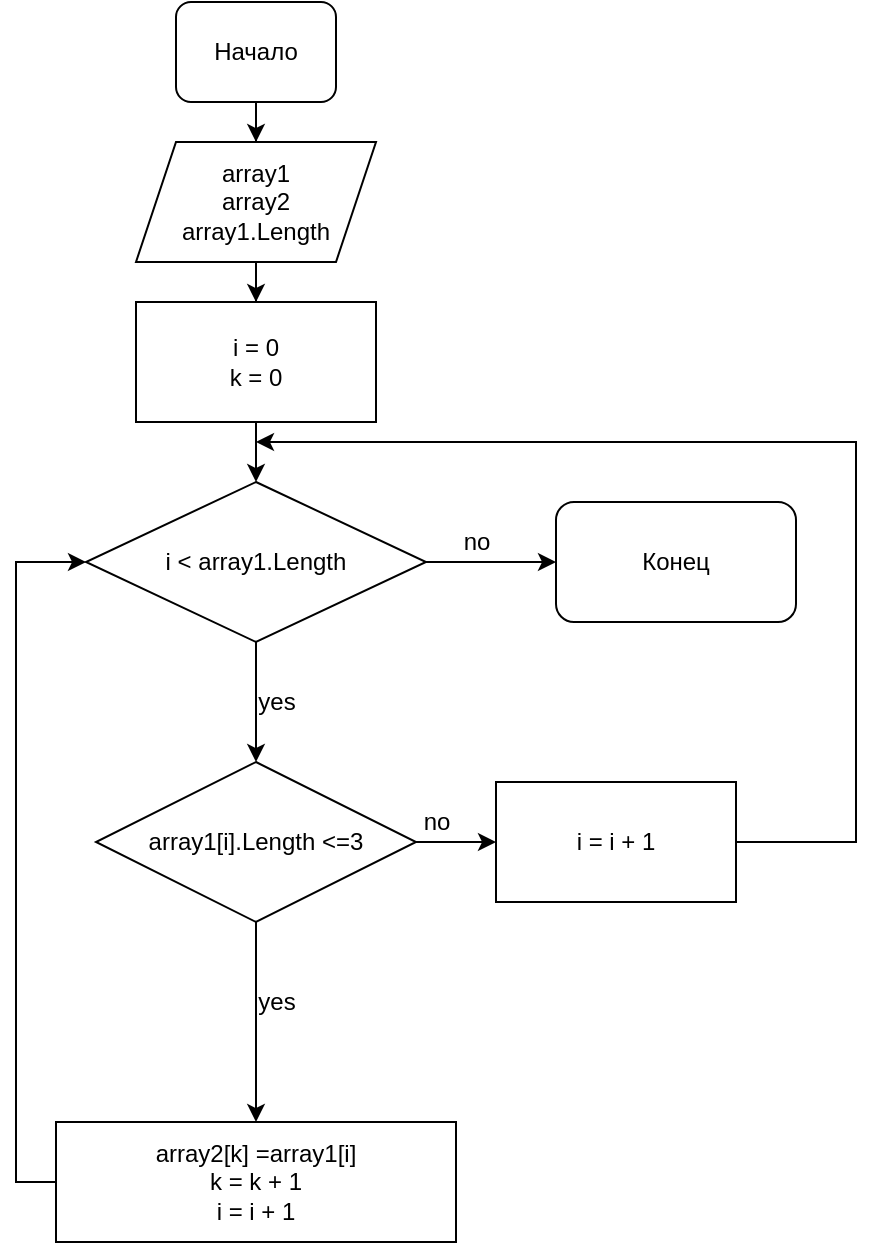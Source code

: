 <mxfile>
    <diagram id="bEBBeAOElqf2szMxun2g" name="Страница 1">
        <mxGraphModel dx="1196" dy="628" grid="1" gridSize="10" guides="1" tooltips="1" connect="1" arrows="1" fold="1" page="1" pageScale="1" pageWidth="827" pageHeight="1169" math="0" shadow="0">
            <root>
                <mxCell id="0"/>
                <mxCell id="1" parent="0"/>
                <mxCell id="6" value="" style="edgeStyle=orthogonalEdgeStyle;rounded=0;orthogonalLoop=1;jettySize=auto;html=1;" edge="1" parent="1" source="7" target="9">
                    <mxGeometry relative="1" as="geometry"/>
                </mxCell>
                <mxCell id="7" value="Начало" style="rounded=1;whiteSpace=wrap;html=1;" vertex="1" parent="1">
                    <mxGeometry x="360" y="10" width="80" height="50" as="geometry"/>
                </mxCell>
                <mxCell id="8" value="" style="edgeStyle=orthogonalEdgeStyle;rounded=0;orthogonalLoop=1;jettySize=auto;html=1;" edge="1" parent="1" source="9" target="11">
                    <mxGeometry relative="1" as="geometry"/>
                </mxCell>
                <mxCell id="9" value="&lt;div&gt;array1&lt;/div&gt;&lt;div&gt;array2&lt;/div&gt;&lt;div&gt;array1.Length&lt;br&gt;&lt;/div&gt;" style="shape=parallelogram;perimeter=parallelogramPerimeter;whiteSpace=wrap;html=1;fixedSize=1;" vertex="1" parent="1">
                    <mxGeometry x="340" y="80" width="120" height="60" as="geometry"/>
                </mxCell>
                <mxCell id="10" value="" style="edgeStyle=orthogonalEdgeStyle;rounded=0;orthogonalLoop=1;jettySize=auto;html=1;" edge="1" parent="1" source="11" target="14">
                    <mxGeometry relative="1" as="geometry"/>
                </mxCell>
                <mxCell id="11" value="&lt;div&gt;i = 0&lt;/div&gt;&lt;div&gt;k = 0&lt;br&gt;&lt;/div&gt;" style="rounded=0;whiteSpace=wrap;html=1;" vertex="1" parent="1">
                    <mxGeometry x="340" y="160" width="120" height="60" as="geometry"/>
                </mxCell>
                <mxCell id="12" value="" style="edgeStyle=orthogonalEdgeStyle;rounded=0;orthogonalLoop=1;jettySize=auto;html=1;" edge="1" parent="1" source="14" target="17">
                    <mxGeometry relative="1" as="geometry"/>
                </mxCell>
                <mxCell id="13" value="" style="edgeStyle=orthogonalEdgeStyle;rounded=0;orthogonalLoop=1;jettySize=auto;html=1;" edge="1" parent="1" source="14" target="22">
                    <mxGeometry relative="1" as="geometry"/>
                </mxCell>
                <mxCell id="14" value="i &amp;lt; array1.Length" style="rhombus;whiteSpace=wrap;html=1;" vertex="1" parent="1">
                    <mxGeometry x="315" y="250" width="170" height="80" as="geometry"/>
                </mxCell>
                <mxCell id="15" value="" style="edgeStyle=orthogonalEdgeStyle;rounded=0;orthogonalLoop=1;jettySize=auto;html=1;" edge="1" parent="1" source="17" target="19">
                    <mxGeometry relative="1" as="geometry"/>
                </mxCell>
                <mxCell id="16" value="" style="edgeStyle=orthogonalEdgeStyle;rounded=0;orthogonalLoop=1;jettySize=auto;html=1;" edge="1" parent="1" source="17" target="25">
                    <mxGeometry relative="1" as="geometry"/>
                </mxCell>
                <mxCell id="17" value="array1[i].Length &amp;lt;=3" style="rhombus;whiteSpace=wrap;html=1;" vertex="1" parent="1">
                    <mxGeometry x="320" y="390" width="160" height="80" as="geometry"/>
                </mxCell>
                <mxCell id="18" style="edgeStyle=orthogonalEdgeStyle;rounded=0;orthogonalLoop=1;jettySize=auto;html=1;entryX=0;entryY=0.5;entryDx=0;entryDy=0;" edge="1" parent="1" source="19" target="14">
                    <mxGeometry relative="1" as="geometry">
                        <Array as="points">
                            <mxPoint x="280" y="600"/>
                            <mxPoint x="280" y="290"/>
                        </Array>
                    </mxGeometry>
                </mxCell>
                <mxCell id="19" value="array2[k] =array1[i]&lt;br&gt;&lt;div&gt;k = k + 1&lt;br&gt;&lt;/div&gt;&lt;div&gt;i = i + 1&lt;br&gt;&lt;/div&gt;" style="rounded=0;whiteSpace=wrap;html=1;" vertex="1" parent="1">
                    <mxGeometry x="300" y="570" width="200" height="60" as="geometry"/>
                </mxCell>
                <mxCell id="20" value="yes" style="text;html=1;align=center;verticalAlign=middle;resizable=0;points=[];autosize=1;strokeColor=none;fillColor=none;" vertex="1" parent="1">
                    <mxGeometry x="395" y="350" width="30" height="20" as="geometry"/>
                </mxCell>
                <mxCell id="21" value="yes" style="text;html=1;align=center;verticalAlign=middle;resizable=0;points=[];autosize=1;strokeColor=none;fillColor=none;" vertex="1" parent="1">
                    <mxGeometry x="395" y="500" width="30" height="20" as="geometry"/>
                </mxCell>
                <mxCell id="22" value="Конец" style="rounded=1;whiteSpace=wrap;html=1;" vertex="1" parent="1">
                    <mxGeometry x="550" y="260" width="120" height="60" as="geometry"/>
                </mxCell>
                <mxCell id="23" value="no" style="text;html=1;align=center;verticalAlign=middle;resizable=0;points=[];autosize=1;strokeColor=none;fillColor=none;" vertex="1" parent="1">
                    <mxGeometry x="495" y="270" width="30" height="20" as="geometry"/>
                </mxCell>
                <mxCell id="24" style="edgeStyle=orthogonalEdgeStyle;rounded=0;orthogonalLoop=1;jettySize=auto;html=1;" edge="1" parent="1" source="25">
                    <mxGeometry relative="1" as="geometry">
                        <mxPoint x="400" y="230" as="targetPoint"/>
                        <Array as="points">
                            <mxPoint x="700" y="430"/>
                            <mxPoint x="700" y="230"/>
                        </Array>
                    </mxGeometry>
                </mxCell>
                <mxCell id="25" value="i = i + 1" style="rounded=0;whiteSpace=wrap;html=1;" vertex="1" parent="1">
                    <mxGeometry x="520" y="400" width="120" height="60" as="geometry"/>
                </mxCell>
                <mxCell id="26" value="no" style="text;html=1;align=center;verticalAlign=middle;resizable=0;points=[];autosize=1;strokeColor=none;fillColor=none;" vertex="1" parent="1">
                    <mxGeometry x="475" y="410" width="30" height="20" as="geometry"/>
                </mxCell>
            </root>
        </mxGraphModel>
    </diagram>
</mxfile>